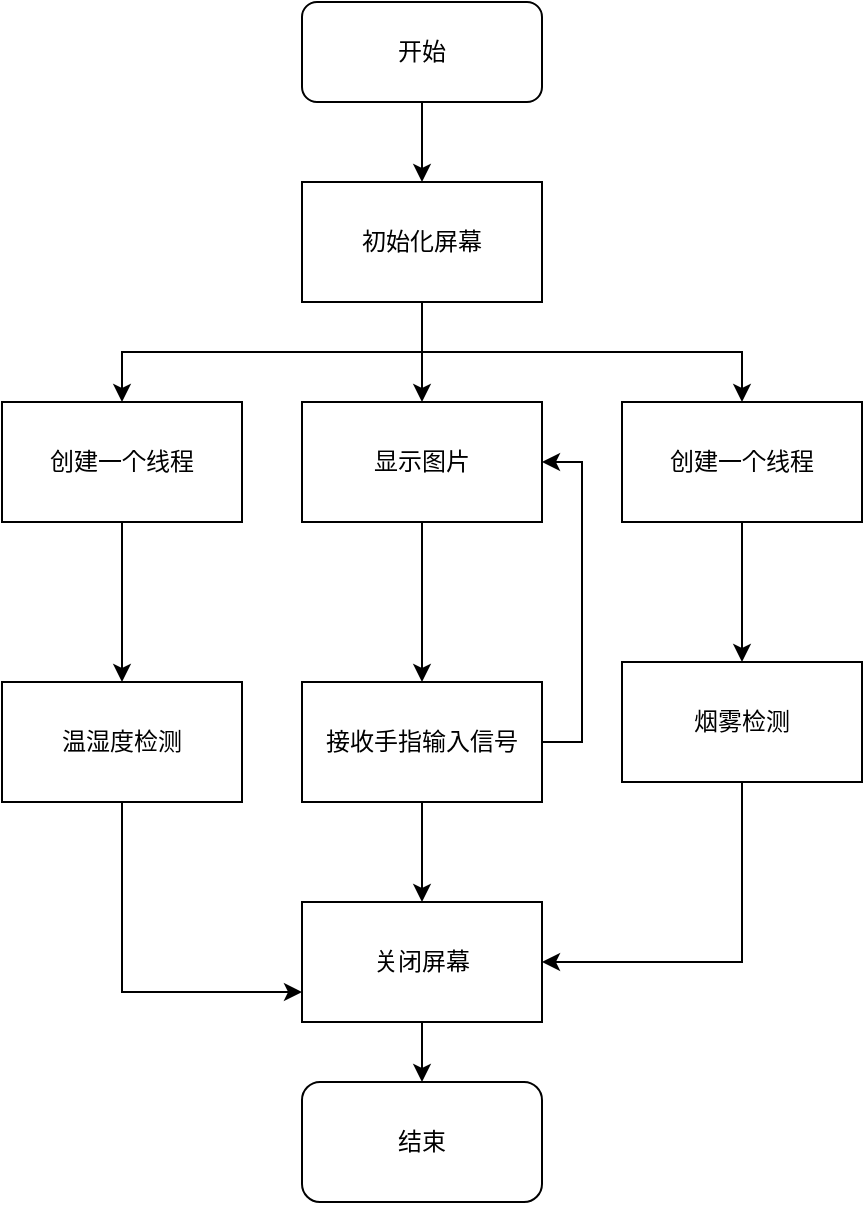 <mxfile version="18.1.3" type="github"><diagram id="7XkX5jckGI67CwJcp9cT" name="第 1 页"><mxGraphModel dx="643" dy="599" grid="1" gridSize="10" guides="1" tooltips="1" connect="1" arrows="1" fold="1" page="1" pageScale="1" pageWidth="827" pageHeight="1169" math="0" shadow="0"><root><mxCell id="0"/><mxCell id="1" parent="0"/><mxCell id="IRUzf6P9okIJ4SjaTjTR-5" style="edgeStyle=orthogonalEdgeStyle;rounded=0;orthogonalLoop=1;jettySize=auto;html=1;exitX=0.5;exitY=1;exitDx=0;exitDy=0;" parent="1" source="IRUzf6P9okIJ4SjaTjTR-1" target="IRUzf6P9okIJ4SjaTjTR-4" edge="1"><mxGeometry relative="1" as="geometry"/></mxCell><mxCell id="IRUzf6P9okIJ4SjaTjTR-7" style="edgeStyle=orthogonalEdgeStyle;rounded=0;orthogonalLoop=1;jettySize=auto;html=1;exitX=0.5;exitY=1;exitDx=0;exitDy=0;entryX=0.5;entryY=0;entryDx=0;entryDy=0;" parent="1" source="IRUzf6P9okIJ4SjaTjTR-1" target="IRUzf6P9okIJ4SjaTjTR-6" edge="1"><mxGeometry relative="1" as="geometry"/></mxCell><mxCell id="IRUzf6P9okIJ4SjaTjTR-13" style="edgeStyle=orthogonalEdgeStyle;rounded=0;orthogonalLoop=1;jettySize=auto;html=1;exitX=0.5;exitY=1;exitDx=0;exitDy=0;entryX=0.5;entryY=0;entryDx=0;entryDy=0;" parent="1" source="IRUzf6P9okIJ4SjaTjTR-1" target="IRUzf6P9okIJ4SjaTjTR-12" edge="1"><mxGeometry relative="1" as="geometry"/></mxCell><mxCell id="IRUzf6P9okIJ4SjaTjTR-1" value="初始化屏幕" style="rounded=0;whiteSpace=wrap;html=1;" parent="1" vertex="1"><mxGeometry x="160" y="300" width="120" height="60" as="geometry"/></mxCell><mxCell id="IRUzf6P9okIJ4SjaTjTR-3" style="edgeStyle=orthogonalEdgeStyle;rounded=0;orthogonalLoop=1;jettySize=auto;html=1;exitX=0.5;exitY=1;exitDx=0;exitDy=0;" parent="1" source="IRUzf6P9okIJ4SjaTjTR-2" target="IRUzf6P9okIJ4SjaTjTR-1" edge="1"><mxGeometry relative="1" as="geometry"/></mxCell><mxCell id="IRUzf6P9okIJ4SjaTjTR-2" value="开始" style="rounded=1;whiteSpace=wrap;html=1;" parent="1" vertex="1"><mxGeometry x="160" y="210" width="120" height="50" as="geometry"/></mxCell><mxCell id="IRUzf6P9okIJ4SjaTjTR-9" style="edgeStyle=orthogonalEdgeStyle;rounded=0;orthogonalLoop=1;jettySize=auto;html=1;exitX=0.5;exitY=1;exitDx=0;exitDy=0;entryX=0.5;entryY=0;entryDx=0;entryDy=0;" parent="1" source="IRUzf6P9okIJ4SjaTjTR-4" target="IRUzf6P9okIJ4SjaTjTR-8" edge="1"><mxGeometry relative="1" as="geometry"/></mxCell><mxCell id="IRUzf6P9okIJ4SjaTjTR-4" value="创建一个线程" style="rounded=0;whiteSpace=wrap;html=1;" parent="1" vertex="1"><mxGeometry x="10" y="410" width="120" height="60" as="geometry"/></mxCell><mxCell id="IRUzf6P9okIJ4SjaTjTR-11" style="edgeStyle=orthogonalEdgeStyle;rounded=0;orthogonalLoop=1;jettySize=auto;html=1;exitX=0.5;exitY=1;exitDx=0;exitDy=0;entryX=0.5;entryY=0;entryDx=0;entryDy=0;" parent="1" source="IRUzf6P9okIJ4SjaTjTR-6" target="IRUzf6P9okIJ4SjaTjTR-10" edge="1"><mxGeometry relative="1" as="geometry"/></mxCell><mxCell id="IRUzf6P9okIJ4SjaTjTR-6" value="创建一个线程" style="rounded=0;whiteSpace=wrap;html=1;" parent="1" vertex="1"><mxGeometry x="320" y="410" width="120" height="60" as="geometry"/></mxCell><mxCell id="IRUzf6P9okIJ4SjaTjTR-20" style="edgeStyle=orthogonalEdgeStyle;rounded=0;orthogonalLoop=1;jettySize=auto;html=1;exitX=0.5;exitY=1;exitDx=0;exitDy=0;entryX=0;entryY=0.75;entryDx=0;entryDy=0;" parent="1" source="IRUzf6P9okIJ4SjaTjTR-8" target="IRUzf6P9okIJ4SjaTjTR-18" edge="1"><mxGeometry relative="1" as="geometry"/></mxCell><mxCell id="IRUzf6P9okIJ4SjaTjTR-8" value="温湿度检测" style="rounded=0;whiteSpace=wrap;html=1;" parent="1" vertex="1"><mxGeometry x="10" y="550" width="120" height="60" as="geometry"/></mxCell><mxCell id="IRUzf6P9okIJ4SjaTjTR-22" style="edgeStyle=orthogonalEdgeStyle;rounded=0;orthogonalLoop=1;jettySize=auto;html=1;exitX=0.5;exitY=1;exitDx=0;exitDy=0;entryX=1;entryY=0.5;entryDx=0;entryDy=0;" parent="1" source="IRUzf6P9okIJ4SjaTjTR-10" target="IRUzf6P9okIJ4SjaTjTR-18" edge="1"><mxGeometry relative="1" as="geometry"/></mxCell><mxCell id="IRUzf6P9okIJ4SjaTjTR-10" value="烟雾检测" style="rounded=0;whiteSpace=wrap;html=1;" parent="1" vertex="1"><mxGeometry x="320" y="540" width="120" height="60" as="geometry"/></mxCell><mxCell id="IRUzf6P9okIJ4SjaTjTR-16" style="edgeStyle=orthogonalEdgeStyle;rounded=0;orthogonalLoop=1;jettySize=auto;html=1;exitX=0.5;exitY=1;exitDx=0;exitDy=0;" parent="1" source="IRUzf6P9okIJ4SjaTjTR-12" target="IRUzf6P9okIJ4SjaTjTR-15" edge="1"><mxGeometry relative="1" as="geometry"/></mxCell><mxCell id="IRUzf6P9okIJ4SjaTjTR-12" value="显示图片" style="rounded=0;whiteSpace=wrap;html=1;" parent="1" vertex="1"><mxGeometry x="160" y="410" width="120" height="60" as="geometry"/></mxCell><mxCell id="IRUzf6P9okIJ4SjaTjTR-17" style="edgeStyle=orthogonalEdgeStyle;rounded=0;orthogonalLoop=1;jettySize=auto;html=1;exitX=1;exitY=0.5;exitDx=0;exitDy=0;entryX=1;entryY=0.5;entryDx=0;entryDy=0;" parent="1" source="IRUzf6P9okIJ4SjaTjTR-15" target="IRUzf6P9okIJ4SjaTjTR-12" edge="1"><mxGeometry relative="1" as="geometry"/></mxCell><mxCell id="IRUzf6P9okIJ4SjaTjTR-21" style="edgeStyle=orthogonalEdgeStyle;rounded=0;orthogonalLoop=1;jettySize=auto;html=1;exitX=0.5;exitY=1;exitDx=0;exitDy=0;entryX=0.5;entryY=0;entryDx=0;entryDy=0;" parent="1" source="IRUzf6P9okIJ4SjaTjTR-15" target="IRUzf6P9okIJ4SjaTjTR-18" edge="1"><mxGeometry relative="1" as="geometry"/></mxCell><mxCell id="IRUzf6P9okIJ4SjaTjTR-15" value="接收手指输入信号" style="rounded=0;whiteSpace=wrap;html=1;" parent="1" vertex="1"><mxGeometry x="160" y="550" width="120" height="60" as="geometry"/></mxCell><mxCell id="IRUzf6P9okIJ4SjaTjTR-23" style="edgeStyle=orthogonalEdgeStyle;rounded=0;orthogonalLoop=1;jettySize=auto;html=1;exitX=0.5;exitY=1;exitDx=0;exitDy=0;entryX=0.5;entryY=0;entryDx=0;entryDy=0;" parent="1" source="IRUzf6P9okIJ4SjaTjTR-18" target="IRUzf6P9okIJ4SjaTjTR-19" edge="1"><mxGeometry relative="1" as="geometry"/></mxCell><mxCell id="IRUzf6P9okIJ4SjaTjTR-18" value="关闭屏幕" style="rounded=0;whiteSpace=wrap;html=1;" parent="1" vertex="1"><mxGeometry x="160" y="660" width="120" height="60" as="geometry"/></mxCell><mxCell id="IRUzf6P9okIJ4SjaTjTR-19" value="结束" style="rounded=1;whiteSpace=wrap;html=1;" parent="1" vertex="1"><mxGeometry x="160" y="750" width="120" height="60" as="geometry"/></mxCell></root></mxGraphModel></diagram></mxfile>
